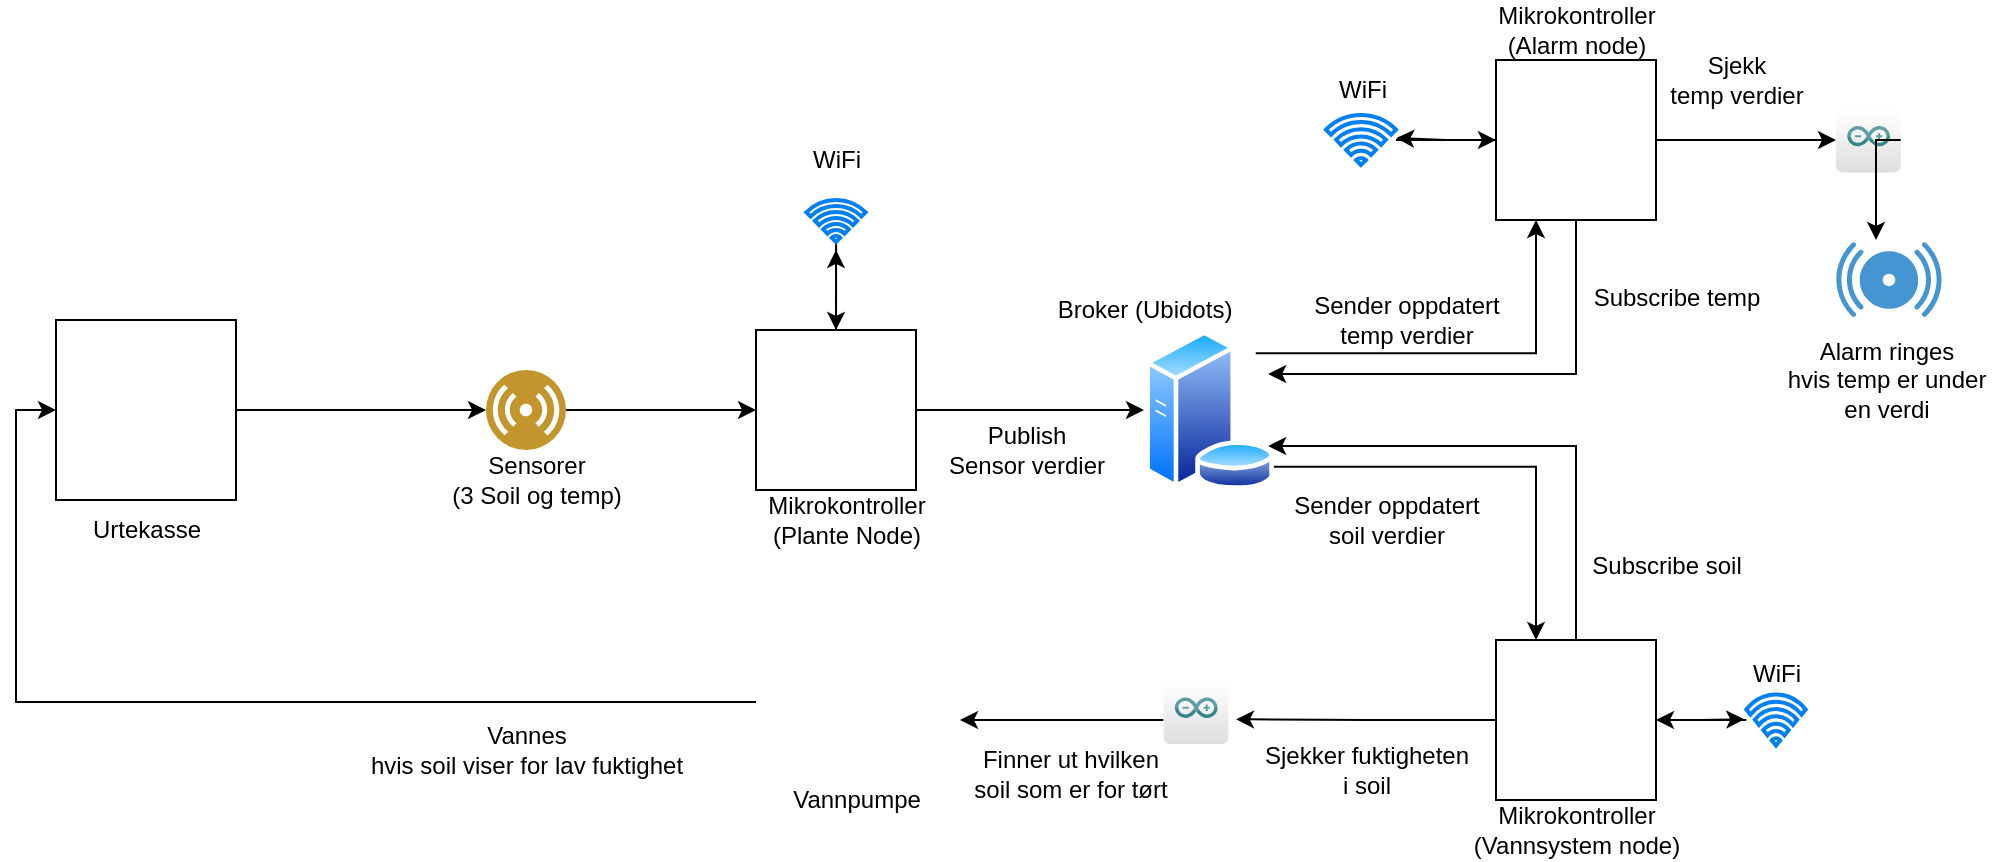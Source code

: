 <mxfile version="14.6.11" type="device" pages="4"><diagram id="KmBPRHHL-GDSbn6_yUrU" name="PlanteSystem"><mxGraphModel dx="3671" dy="1544" grid="1" gridSize="10" guides="1" tooltips="1" connect="1" arrows="1" fold="1" page="1" pageScale="1" pageWidth="827" pageHeight="1169" math="0" shadow="0"><root><mxCell id="0"/><mxCell id="1" parent="0"/><mxCell id="z3KkXSbSPeGB1m_JrrTV-22" style="edgeStyle=orthogonalEdgeStyle;rounded=0;orthogonalLoop=1;jettySize=auto;html=1;exitX=1;exitY=0.5;exitDx=0;exitDy=0;entryX=0;entryY=0.5;entryDx=0;entryDy=0;" parent="1" source="z3KkXSbSPeGB1m_JrrTV-1" target="z3KkXSbSPeGB1m_JrrTV-2" edge="1"><mxGeometry relative="1" as="geometry"/></mxCell><mxCell id="z3KkXSbSPeGB1m_JrrTV-1" value="" style="shape=image;html=1;verticalAlign=top;verticalLabelPosition=bottom;labelBackgroundColor=#ffffff;imageAspect=0;aspect=fixed;image=https://cdn0.iconfinder.com/data/icons/software-engineering-and-video-gaming/512/146_plant_grow_grown_success-128.png;imageBorder=default;" parent="1" vertex="1"><mxGeometry x="-130" y="270" width="90" height="90" as="geometry"/></mxCell><mxCell id="z3KkXSbSPeGB1m_JrrTV-70" style="edgeStyle=orthogonalEdgeStyle;rounded=0;orthogonalLoop=1;jettySize=auto;html=1;exitX=1;exitY=0.5;exitDx=0;exitDy=0;entryX=0;entryY=0.5;entryDx=0;entryDy=0;" parent="1" source="z3KkXSbSPeGB1m_JrrTV-2" target="z3KkXSbSPeGB1m_JrrTV-12" edge="1"><mxGeometry relative="1" as="geometry"><mxPoint x="193.8" y="315.059" as="targetPoint"/></mxGeometry></mxCell><mxCell id="z3KkXSbSPeGB1m_JrrTV-2" value="" style="aspect=fixed;perimeter=ellipsePerimeter;html=1;align=center;shadow=0;dashed=0;fontColor=#4277BB;labelBackgroundColor=#ffffff;fontSize=12;spacingTop=3;image;image=img/lib/ibm/users/sensor.svg;" parent="1" vertex="1"><mxGeometry x="85" y="295" width="40" height="40" as="geometry"/></mxCell><mxCell id="z3KkXSbSPeGB1m_JrrTV-10" value="Urtekasse" style="text;html=1;align=center;verticalAlign=middle;resizable=0;points=[];autosize=1;strokeColor=none;fillColor=none;" parent="1" vertex="1"><mxGeometry x="-120" y="365" width="70" height="20" as="geometry"/></mxCell><mxCell id="z3KkXSbSPeGB1m_JrrTV-11" value="&lt;div&gt;Sensorer&lt;/div&gt;&lt;div&gt;(3 Soil og temp)&lt;br&gt;&lt;/div&gt;" style="text;html=1;align=center;verticalAlign=middle;resizable=0;points=[];autosize=1;strokeColor=none;fillColor=none;" parent="1" vertex="1"><mxGeometry x="60" y="335" width="100" height="30" as="geometry"/></mxCell><mxCell id="z3KkXSbSPeGB1m_JrrTV-17" style="edgeStyle=orthogonalEdgeStyle;rounded=0;orthogonalLoop=1;jettySize=auto;html=1;exitX=1;exitY=0.5;exitDx=0;exitDy=0;entryX=0;entryY=0.5;entryDx=0;entryDy=0;" parent="1" source="z3KkXSbSPeGB1m_JrrTV-12" target="z3KkXSbSPeGB1m_JrrTV-28" edge="1"><mxGeometry relative="1" as="geometry"><mxPoint x="450" y="315" as="targetPoint"/></mxGeometry></mxCell><mxCell id="z3KkXSbSPeGB1m_JrrTV-24" style="edgeStyle=orthogonalEdgeStyle;rounded=0;orthogonalLoop=1;jettySize=auto;html=1;exitX=0.5;exitY=0;exitDx=0;exitDy=0;entryX=0.5;entryY=1.19;entryDx=0;entryDy=0;entryPerimeter=0;" parent="1" source="z3KkXSbSPeGB1m_JrrTV-12" target="z3KkXSbSPeGB1m_JrrTV-23" edge="1"><mxGeometry relative="1" as="geometry"/></mxCell><mxCell id="z3KkXSbSPeGB1m_JrrTV-12" value="" style="shape=image;html=1;verticalAlign=top;verticalLabelPosition=bottom;labelBackgroundColor=#ffffff;imageAspect=0;aspect=fixed;image=https://cdn2.iconfinder.com/data/icons/electronic-13/480/3-electronic-arduino-chipset-icon-2-128.png;imageBorder=default;" parent="1" vertex="1"><mxGeometry x="220" y="275" width="80" height="80" as="geometry"/></mxCell><mxCell id="z3KkXSbSPeGB1m_JrrTV-14" value="&lt;div&gt;Mikrokontroller&lt;br&gt;(Plante Node)&lt;br&gt;&lt;/div&gt;" style="text;html=1;align=center;verticalAlign=middle;resizable=0;points=[];autosize=1;strokeColor=none;fillColor=none;" parent="1" vertex="1"><mxGeometry x="220" y="355" width="90" height="30" as="geometry"/></mxCell><mxCell id="z3KkXSbSPeGB1m_JrrTV-16" value="Broker (Ubidots)" style="text;html=1;align=center;verticalAlign=middle;resizable=0;points=[];autosize=1;strokeColor=none;fillColor=none;" parent="1" vertex="1"><mxGeometry x="364" y="255" width="100" height="20" as="geometry"/></mxCell><mxCell id="z3KkXSbSPeGB1m_JrrTV-18" value="&lt;div&gt;Publish&lt;/div&gt;&lt;div&gt;Sensor verdier&lt;br&gt;&lt;/div&gt;" style="text;html=1;align=center;verticalAlign=middle;resizable=0;points=[];autosize=1;strokeColor=none;fillColor=none;" parent="1" vertex="1"><mxGeometry x="310" y="320" width="90" height="30" as="geometry"/></mxCell><mxCell id="z3KkXSbSPeGB1m_JrrTV-26" style="edgeStyle=orthogonalEdgeStyle;rounded=0;orthogonalLoop=1;jettySize=auto;html=1;entryX=0.5;entryY=0;entryDx=0;entryDy=0;" parent="1" source="z3KkXSbSPeGB1m_JrrTV-23" target="z3KkXSbSPeGB1m_JrrTV-12" edge="1"><mxGeometry relative="1" as="geometry"/></mxCell><mxCell id="z3KkXSbSPeGB1m_JrrTV-23" value="" style="html=1;verticalLabelPosition=bottom;align=center;labelBackgroundColor=#ffffff;verticalAlign=top;strokeWidth=2;strokeColor=#0080F0;shadow=0;dashed=0;shape=mxgraph.ios7.icons.wifi;pointerEvents=1" parent="1" vertex="1"><mxGeometry x="245.15" y="210" width="29.7" height="21" as="geometry"/></mxCell><mxCell id="z3KkXSbSPeGB1m_JrrTV-27" value="WiFi" style="text;html=1;align=center;verticalAlign=middle;resizable=0;points=[];autosize=1;strokeColor=none;fillColor=none;" parent="1" vertex="1"><mxGeometry x="240" y="180" width="40" height="20" as="geometry"/></mxCell><mxCell id="z3KkXSbSPeGB1m_JrrTV-59" style="edgeStyle=orthogonalEdgeStyle;rounded=0;orthogonalLoop=1;jettySize=auto;html=1;exitX=1;exitY=0;exitDx=0;exitDy=0;entryX=0.25;entryY=1;entryDx=0;entryDy=0;" parent="1" source="z3KkXSbSPeGB1m_JrrTV-28" target="z3KkXSbSPeGB1m_JrrTV-49" edge="1"><mxGeometry relative="1" as="geometry"/></mxCell><mxCell id="z3KkXSbSPeGB1m_JrrTV-60" style="edgeStyle=orthogonalEdgeStyle;rounded=0;orthogonalLoop=1;jettySize=auto;html=1;exitX=1;exitY=1;exitDx=0;exitDy=0;entryX=0.25;entryY=0;entryDx=0;entryDy=0;" parent="1" source="z3KkXSbSPeGB1m_JrrTV-28" target="z3KkXSbSPeGB1m_JrrTV-29" edge="1"><mxGeometry relative="1" as="geometry"/></mxCell><mxCell id="z3KkXSbSPeGB1m_JrrTV-28" value="" style="aspect=fixed;perimeter=ellipsePerimeter;html=1;align=center;shadow=0;dashed=0;spacingTop=3;image;image=img/lib/active_directory/database_server.svg;" parent="1" vertex="1"><mxGeometry x="414" y="275" width="65.6" height="80" as="geometry"/></mxCell><mxCell id="z3KkXSbSPeGB1m_JrrTV-55" style="edgeStyle=orthogonalEdgeStyle;rounded=0;orthogonalLoop=1;jettySize=auto;html=1;exitX=0.5;exitY=0;exitDx=0;exitDy=0;entryX=1;entryY=0.75;entryDx=0;entryDy=0;" parent="1" source="z3KkXSbSPeGB1m_JrrTV-29" target="z3KkXSbSPeGB1m_JrrTV-28" edge="1"><mxGeometry relative="1" as="geometry"><Array as="points"><mxPoint x="630" y="333"/></Array></mxGeometry></mxCell><mxCell id="z3KkXSbSPeGB1m_JrrTV-77" style="edgeStyle=orthogonalEdgeStyle;rounded=0;orthogonalLoop=1;jettySize=auto;html=1;exitX=0;exitY=0.5;exitDx=0;exitDy=0;" parent="1" source="z3KkXSbSPeGB1m_JrrTV-29" edge="1"><mxGeometry relative="1" as="geometry"><mxPoint x="460" y="469.647" as="targetPoint"/></mxGeometry></mxCell><mxCell id="z3KkXSbSPeGB1m_JrrTV-94" style="edgeStyle=orthogonalEdgeStyle;rounded=0;orthogonalLoop=1;jettySize=auto;html=1;exitX=1;exitY=0.5;exitDx=0;exitDy=0;entryX=-0.033;entryY=0.486;entryDx=0;entryDy=0;entryPerimeter=0;" parent="1" source="z3KkXSbSPeGB1m_JrrTV-29" target="z3KkXSbSPeGB1m_JrrTV-88" edge="1"><mxGeometry relative="1" as="geometry"/></mxCell><mxCell id="z3KkXSbSPeGB1m_JrrTV-29" value="" style="shape=image;html=1;verticalAlign=top;verticalLabelPosition=bottom;labelBackgroundColor=#ffffff;imageAspect=0;aspect=fixed;image=https://cdn2.iconfinder.com/data/icons/electronic-13/480/3-electronic-arduino-chipset-icon-2-128.png;imageBorder=default;" parent="1" vertex="1"><mxGeometry x="590" y="430" width="80" height="80" as="geometry"/></mxCell><mxCell id="z3KkXSbSPeGB1m_JrrTV-47" style="edgeStyle=orthogonalEdgeStyle;rounded=0;orthogonalLoop=1;jettySize=auto;html=1;exitX=0;exitY=0.5;exitDx=0;exitDy=0;entryX=0;entryY=0.5;entryDx=0;entryDy=0;" parent="1" source="z3KkXSbSPeGB1m_JrrTV-35" target="z3KkXSbSPeGB1m_JrrTV-1" edge="1"><mxGeometry relative="1" as="geometry"/></mxCell><mxCell id="z3KkXSbSPeGB1m_JrrTV-35" value="" style="shape=image;html=1;verticalAlign=top;verticalLabelPosition=bottom;labelBackgroundColor=#ffffff;imageAspect=0;aspect=fixed;image=https://cdn2.iconfinder.com/data/icons/circle-icons-1/64/water-128.png" parent="1" vertex="1"><mxGeometry x="220" y="440" width="42" height="42" as="geometry"/></mxCell><mxCell id="z3KkXSbSPeGB1m_JrrTV-40" value="&lt;div&gt;Mikrokontroller&lt;/div&gt;&lt;div&gt;(Vannsystem node)&lt;br&gt;&lt;/div&gt;" style="text;html=1;align=center;verticalAlign=middle;resizable=0;points=[];autosize=1;strokeColor=none;fillColor=none;" parent="1" vertex="1"><mxGeometry x="570" y="510" width="120" height="30" as="geometry"/></mxCell><mxCell id="z3KkXSbSPeGB1m_JrrTV-43" value="Vannpumpe" style="text;html=1;align=center;verticalAlign=middle;resizable=0;points=[];autosize=1;strokeColor=none;fillColor=none;" parent="1" vertex="1"><mxGeometry x="230" y="500" width="80" height="20" as="geometry"/></mxCell><mxCell id="z3KkXSbSPeGB1m_JrrTV-44" value="" style="shape=image;html=1;verticalAlign=top;verticalLabelPosition=bottom;labelBackgroundColor=#ffffff;imageAspect=0;aspect=fixed;image=https://cdn3.iconfinder.com/data/icons/energy-and-power-glyph-24-px/24/Filling_station_fuel_station_gas_station_petrol_pump_petrol_station-128.png" parent="1" vertex="1"><mxGeometry x="262" y="440" width="60" height="60" as="geometry"/></mxCell><mxCell id="z3KkXSbSPeGB1m_JrrTV-48" value="" style="shadow=0;dashed=0;html=1;strokeColor=none;fillColor=#4495D1;labelPosition=center;verticalLabelPosition=bottom;verticalAlign=top;align=center;outlineConnect=0;shape=mxgraph.veeam.2d.alarm;" parent="1" vertex="1"><mxGeometry x="760" y="231.0" width="52.8" height="37.6" as="geometry"/></mxCell><mxCell id="z3KkXSbSPeGB1m_JrrTV-52" style="edgeStyle=orthogonalEdgeStyle;rounded=0;orthogonalLoop=1;jettySize=auto;html=1;exitX=0.5;exitY=1;exitDx=0;exitDy=0;entryX=1;entryY=0.25;entryDx=0;entryDy=0;" parent="1" source="z3KkXSbSPeGB1m_JrrTV-49" target="z3KkXSbSPeGB1m_JrrTV-28" edge="1"><mxGeometry relative="1" as="geometry"><mxPoint x="630.588" y="300" as="targetPoint"/><Array as="points"><mxPoint x="630" y="297"/></Array></mxGeometry></mxCell><mxCell id="z3KkXSbSPeGB1m_JrrTV-72" style="edgeStyle=orthogonalEdgeStyle;rounded=0;orthogonalLoop=1;jettySize=auto;html=1;exitX=1;exitY=0.5;exitDx=0;exitDy=0;" parent="1" source="z3KkXSbSPeGB1m_JrrTV-49" target="z3KkXSbSPeGB1m_JrrTV-67" edge="1"><mxGeometry relative="1" as="geometry"/></mxCell><mxCell id="z3KkXSbSPeGB1m_JrrTV-92" style="edgeStyle=orthogonalEdgeStyle;rounded=0;orthogonalLoop=1;jettySize=auto;html=1;exitX=0;exitY=0.5;exitDx=0;exitDy=0;entryX=1.002;entryY=0.462;entryDx=0;entryDy=0;entryPerimeter=0;" parent="1" source="z3KkXSbSPeGB1m_JrrTV-49" target="z3KkXSbSPeGB1m_JrrTV-86" edge="1"><mxGeometry relative="1" as="geometry"/></mxCell><mxCell id="z3KkXSbSPeGB1m_JrrTV-49" value="" style="shape=image;html=1;verticalAlign=top;verticalLabelPosition=bottom;labelBackgroundColor=#ffffff;imageAspect=0;aspect=fixed;image=https://cdn2.iconfinder.com/data/icons/electronic-13/480/3-electronic-arduino-chipset-icon-2-128.png;imageBorder=default;" parent="1" vertex="1"><mxGeometry x="590" y="140" width="80" height="80" as="geometry"/></mxCell><mxCell id="z3KkXSbSPeGB1m_JrrTV-57" value="&lt;div&gt;Mikrokontroller&lt;/div&gt;&lt;div&gt;(Alarm node)&lt;/div&gt;" style="text;html=1;align=center;verticalAlign=middle;resizable=0;points=[];autosize=1;strokeColor=none;fillColor=none;" parent="1" vertex="1"><mxGeometry x="585" y="110" width="90" height="30" as="geometry"/></mxCell><mxCell id="z3KkXSbSPeGB1m_JrrTV-62" value="Subscribe temp" style="text;html=1;align=center;verticalAlign=middle;resizable=0;points=[];autosize=1;strokeColor=none;fillColor=none;" parent="1" vertex="1"><mxGeometry x="630" y="248.6" width="100" height="20" as="geometry"/></mxCell><mxCell id="z3KkXSbSPeGB1m_JrrTV-63" value="&lt;div&gt;Sender oppdatert&lt;/div&gt;&lt;div&gt;soil verdier&lt;br&gt;&lt;/div&gt;" style="text;html=1;align=center;verticalAlign=middle;resizable=0;points=[];autosize=1;strokeColor=none;fillColor=none;" parent="1" vertex="1"><mxGeometry x="480" y="355" width="110" height="30" as="geometry"/></mxCell><mxCell id="z3KkXSbSPeGB1m_JrrTV-64" value="&lt;div&gt;Sender oppdatert&lt;/div&gt;&lt;div&gt;temp verdier&lt;br&gt;&lt;/div&gt;" style="text;html=1;align=center;verticalAlign=middle;resizable=0;points=[];autosize=1;strokeColor=none;fillColor=none;" parent="1" vertex="1"><mxGeometry x="490" y="255" width="110" height="30" as="geometry"/></mxCell><mxCell id="z3KkXSbSPeGB1m_JrrTV-78" value="" style="edgeStyle=orthogonalEdgeStyle;rounded=0;orthogonalLoop=1;jettySize=auto;html=1;" parent="1" source="z3KkXSbSPeGB1m_JrrTV-66" target="z3KkXSbSPeGB1m_JrrTV-44" edge="1"><mxGeometry relative="1" as="geometry"><Array as="points"><mxPoint x="390" y="470"/><mxPoint x="390" y="470"/></Array></mxGeometry></mxCell><mxCell id="z3KkXSbSPeGB1m_JrrTV-66" value="" style="dashed=0;outlineConnect=0;html=1;align=center;labelPosition=center;verticalLabelPosition=bottom;verticalAlign=top;shape=mxgraph.webicons.arduino;gradientColor=#DFDEDE" parent="1" vertex="1"><mxGeometry x="423.8" y="449.6" width="32.4" height="32.4" as="geometry"/></mxCell><mxCell id="z3KkXSbSPeGB1m_JrrTV-67" value="" style="dashed=0;outlineConnect=0;html=1;align=center;labelPosition=center;verticalLabelPosition=bottom;verticalAlign=top;shape=mxgraph.webicons.arduino;gradientColor=#DFDEDE" parent="1" vertex="1"><mxGeometry x="760" y="163.8" width="32.4" height="32.4" as="geometry"/></mxCell><mxCell id="z3KkXSbSPeGB1m_JrrTV-73" value="" style="endArrow=classic;html=1;rounded=0;" parent="1" source="z3KkXSbSPeGB1m_JrrTV-67" edge="1"><mxGeometry width="50" height="50" relative="1" as="geometry"><mxPoint x="390" y="370" as="sourcePoint"/><mxPoint x="780" y="230" as="targetPoint"/><Array as="points"><mxPoint x="780" y="180"/></Array></mxGeometry></mxCell><mxCell id="z3KkXSbSPeGB1m_JrrTV-75" value="&lt;div&gt;Subscribe soil&lt;/div&gt;&lt;div&gt;&lt;br&gt;&lt;/div&gt;" style="text;html=1;align=center;verticalAlign=middle;resizable=0;points=[];autosize=1;strokeColor=none;fillColor=none;" parent="1" vertex="1"><mxGeometry x="630" y="385" width="90" height="30" as="geometry"/></mxCell><mxCell id="z3KkXSbSPeGB1m_JrrTV-79" value="&lt;div&gt;Sjekk &lt;br&gt;&lt;/div&gt;&lt;div&gt;temp verdier&lt;/div&gt;" style="text;html=1;align=center;verticalAlign=middle;resizable=0;points=[];autosize=1;strokeColor=none;fillColor=none;" parent="1" vertex="1"><mxGeometry x="670" y="135" width="80" height="30" as="geometry"/></mxCell><mxCell id="z3KkXSbSPeGB1m_JrrTV-80" value="&lt;div&gt;Alarm ringes&lt;/div&gt;&lt;div&gt;hvis temp er under &lt;br&gt;&lt;/div&gt;&lt;div&gt;en verdi&lt;br&gt;&lt;/div&gt;" style="text;html=1;align=center;verticalAlign=middle;resizable=0;points=[];autosize=1;strokeColor=none;fillColor=none;" parent="1" vertex="1"><mxGeometry x="730" y="275" width="110" height="50" as="geometry"/></mxCell><mxCell id="z3KkXSbSPeGB1m_JrrTV-81" value="&lt;div&gt;Sjekker fuktigheten &lt;br&gt;&lt;/div&gt;&lt;div&gt;i soil&lt;br&gt;&lt;/div&gt;" style="text;html=1;align=center;verticalAlign=middle;resizable=0;points=[];autosize=1;strokeColor=none;fillColor=none;" parent="1" vertex="1"><mxGeometry x="465" y="480" width="120" height="30" as="geometry"/></mxCell><mxCell id="z3KkXSbSPeGB1m_JrrTV-82" value="&lt;div&gt;Finner ut hvilken &lt;br&gt;&lt;/div&gt;&lt;div&gt;soil som er for tørt&lt;/div&gt;" style="text;html=1;align=center;verticalAlign=middle;resizable=0;points=[];autosize=1;strokeColor=none;fillColor=none;" parent="1" vertex="1"><mxGeometry x="322" y="482" width="110" height="30" as="geometry"/></mxCell><mxCell id="z3KkXSbSPeGB1m_JrrTV-84" value="&lt;div&gt;Vannes&lt;/div&gt;&lt;div&gt;hvis soil viser for lav fuktighet&lt;br&gt;&lt;/div&gt;" style="text;html=1;align=center;verticalAlign=middle;resizable=0;points=[];autosize=1;strokeColor=none;fillColor=none;" parent="1" vertex="1"><mxGeometry x="20" y="470" width="170" height="30" as="geometry"/></mxCell><mxCell id="z3KkXSbSPeGB1m_JrrTV-91" style="edgeStyle=orthogonalEdgeStyle;rounded=0;orthogonalLoop=1;jettySize=auto;html=1;entryX=0;entryY=0.5;entryDx=0;entryDy=0;" parent="1" source="z3KkXSbSPeGB1m_JrrTV-86" target="z3KkXSbSPeGB1m_JrrTV-49" edge="1"><mxGeometry relative="1" as="geometry"/></mxCell><mxCell id="z3KkXSbSPeGB1m_JrrTV-86" value="" style="html=1;verticalLabelPosition=bottom;align=center;labelBackgroundColor=#ffffff;verticalAlign=top;strokeWidth=2;strokeColor=#0080F0;shadow=0;dashed=0;shape=mxgraph.ios7.icons.wifi;pointerEvents=1" parent="1" vertex="1"><mxGeometry x="505" y="167.5" width="35" height="25" as="geometry"/></mxCell><mxCell id="z3KkXSbSPeGB1m_JrrTV-87" value="WiFi" style="text;html=1;align=center;verticalAlign=middle;resizable=0;points=[];autosize=1;strokeColor=none;fillColor=none;" parent="1" vertex="1"><mxGeometry x="502.5" y="145" width="40" height="20" as="geometry"/></mxCell><mxCell id="z3KkXSbSPeGB1m_JrrTV-93" style="edgeStyle=orthogonalEdgeStyle;rounded=0;orthogonalLoop=1;jettySize=auto;html=1;" parent="1" source="z3KkXSbSPeGB1m_JrrTV-88" target="z3KkXSbSPeGB1m_JrrTV-29" edge="1"><mxGeometry relative="1" as="geometry"/></mxCell><mxCell id="z3KkXSbSPeGB1m_JrrTV-88" value="" style="html=1;verticalLabelPosition=bottom;align=center;labelBackgroundColor=#ffffff;verticalAlign=top;strokeWidth=2;strokeColor=#0080F0;shadow=0;dashed=0;shape=mxgraph.ios7.icons.wifi;pointerEvents=1" parent="1" vertex="1"><mxGeometry x="715.15" y="457.25" width="29.7" height="25.5" as="geometry"/></mxCell><mxCell id="z3KkXSbSPeGB1m_JrrTV-89" value="WiFi" style="text;html=1;align=center;verticalAlign=middle;resizable=0;points=[];autosize=1;strokeColor=none;fillColor=none;" parent="1" vertex="1"><mxGeometry x="710" y="437.25" width="40" height="20" as="geometry"/></mxCell></root></mxGraphModel></diagram><diagram id="vMTLVm8C5xCchAKYAAy5" name="Plante flytskjema"><mxGraphModel dx="782" dy="323" grid="1" gridSize="10" guides="1" tooltips="1" connect="1" arrows="1" fold="1" page="1" pageScale="1" pageWidth="827" pageHeight="1169" math="0" shadow="0"><root><mxCell id="eJl2dtO98xIabGLvqayh-0"/><mxCell id="eJl2dtO98xIabGLvqayh-1" parent="eJl2dtO98xIabGLvqayh-0"/><mxCell id="Kcbxj6QC_yszsbwQ4qPE-5" style="edgeStyle=orthogonalEdgeStyle;rounded=0;orthogonalLoop=1;jettySize=auto;html=1;exitX=0;exitY=0.75;exitDx=0;exitDy=0;entryX=1;entryY=0.5;entryDx=0;entryDy=0;" parent="eJl2dtO98xIabGLvqayh-1" source="Kcbxj6QC_yszsbwQ4qPE-2" target="Kcbxj6QC_yszsbwQ4qPE-3" edge="1"><mxGeometry relative="1" as="geometry"/></mxCell><mxCell id="Kcbxj6QC_yszsbwQ4qPE-11" style="edgeStyle=orthogonalEdgeStyle;rounded=0;orthogonalLoop=1;jettySize=auto;html=1;exitX=1;exitY=0.75;exitDx=0;exitDy=0;entryX=0;entryY=0.5;entryDx=0;entryDy=0;" parent="eJl2dtO98xIabGLvqayh-1" source="Kcbxj6QC_yszsbwQ4qPE-2" target="Kcbxj6QC_yszsbwQ4qPE-10" edge="1"><mxGeometry relative="1" as="geometry"/></mxCell><mxCell id="Kcbxj6QC_yszsbwQ4qPE-2" value="Sjekker hvor mange ganger den har vært i deep sleep" style="rounded=1;whiteSpace=wrap;html=1;absoluteArcSize=1;arcSize=14;strokeWidth=2;fillColor=#dae8fc;strokeColor=#6c8ebf;" parent="eJl2dtO98xIabGLvqayh-1" vertex="1"><mxGeometry x="400" y="140" width="100" height="100" as="geometry"/></mxCell><mxCell id="Kcbxj6QC_yszsbwQ4qPE-6" style="edgeStyle=orthogonalEdgeStyle;rounded=0;orthogonalLoop=1;jettySize=auto;html=1;exitX=0.5;exitY=0;exitDx=0;exitDy=0;entryX=0.5;entryY=1;entryDx=0;entryDy=0;" parent="eJl2dtO98xIabGLvqayh-1" source="Kcbxj6QC_yszsbwQ4qPE-3" target="Kcbxj6QC_yszsbwQ4qPE-4" edge="1"><mxGeometry relative="1" as="geometry"/></mxCell><mxCell id="Kcbxj6QC_yszsbwQ4qPE-3" value="&lt;div&gt;Lagrer sensor&lt;/div&gt;&lt;div&gt;verdier i en array&lt;br&gt;&lt;/div&gt;" style="whiteSpace=wrap;html=1;fillColor=#f8cecc;strokeColor=#b85450;" parent="eJl2dtO98xIabGLvqayh-1" vertex="1"><mxGeometry x="100" y="180" width="120" height="70" as="geometry"/></mxCell><mxCell id="Kcbxj6QC_yszsbwQ4qPE-23" style="edgeStyle=orthogonalEdgeStyle;rounded=0;orthogonalLoop=1;jettySize=auto;html=1;exitX=1;exitY=0.5;exitDx=0;exitDy=0;entryX=0;entryY=0.5;entryDx=0;entryDy=0;" parent="eJl2dtO98xIabGLvqayh-1" source="Kcbxj6QC_yszsbwQ4qPE-4" target="Kcbxj6QC_yszsbwQ4qPE-22" edge="1"><mxGeometry relative="1" as="geometry"/></mxCell><mxCell id="Kcbxj6QC_yszsbwQ4qPE-4" value="+1 Deep sleep teller og&lt;br&gt;&lt;div&gt;går i deep sleep&lt;/div&gt;" style="whiteSpace=wrap;html=1;fillColor=#f8cecc;strokeColor=#b85450;" parent="eJl2dtO98xIabGLvqayh-1" vertex="1"><mxGeometry x="100" y="20" width="120" height="60" as="geometry"/></mxCell><mxCell id="Kcbxj6QC_yszsbwQ4qPE-7" value="Teller er under 10" style="text;html=1;align=center;verticalAlign=middle;resizable=0;points=[];autosize=1;strokeColor=none;fillColor=none;" parent="eJl2dtO98xIabGLvqayh-1" vertex="1"><mxGeometry x="250" y="185" width="110" height="20" as="geometry"/></mxCell><mxCell id="Kcbxj6QC_yszsbwQ4qPE-14" style="edgeStyle=orthogonalEdgeStyle;rounded=0;orthogonalLoop=1;jettySize=auto;html=1;exitX=1;exitY=0.5;exitDx=0;exitDy=0;entryX=0;entryY=0.5;entryDx=0;entryDy=0;" parent="eJl2dtO98xIabGLvqayh-1" source="Kcbxj6QC_yszsbwQ4qPE-10" target="Kcbxj6QC_yszsbwQ4qPE-13" edge="1"><mxGeometry relative="1" as="geometry"/></mxCell><mxCell id="Kcbxj6QC_yszsbwQ4qPE-10" value="Regner gjennomsnittet til hver sensor array" style="whiteSpace=wrap;html=1;fillColor=#d5e8d4;strokeColor=#82b366;" parent="eJl2dtO98xIabGLvqayh-1" vertex="1"><mxGeometry x="620" y="185" width="120" height="60" as="geometry"/></mxCell><mxCell id="Kcbxj6QC_yszsbwQ4qPE-12" value="Teller er lik 10" style="text;html=1;align=center;verticalAlign=middle;resizable=0;points=[];autosize=1;strokeColor=none;fillColor=none;" parent="eJl2dtO98xIabGLvqayh-1" vertex="1"><mxGeometry x="510" y="185" width="90" height="20" as="geometry"/></mxCell><mxCell id="Kcbxj6QC_yszsbwQ4qPE-17" style="edgeStyle=orthogonalEdgeStyle;rounded=0;orthogonalLoop=1;jettySize=auto;html=1;exitX=0.5;exitY=0;exitDx=0;exitDy=0;entryX=0.5;entryY=1;entryDx=0;entryDy=0;" parent="eJl2dtO98xIabGLvqayh-1" source="Kcbxj6QC_yszsbwQ4qPE-13" target="Kcbxj6QC_yszsbwQ4qPE-16" edge="1"><mxGeometry relative="1" as="geometry"/></mxCell><mxCell id="Kcbxj6QC_yszsbwQ4qPE-13" value="Kobler seg til Wifi og setter opp kommunikasjon med Ubidots Broker" style="whiteSpace=wrap;html=1;fillColor=#d5e8d4;strokeColor=#82b366;" parent="eJl2dtO98xIabGLvqayh-1" vertex="1"><mxGeometry x="810" y="185" width="120" height="60" as="geometry"/></mxCell><mxCell id="Kcbxj6QC_yszsbwQ4qPE-19" style="edgeStyle=orthogonalEdgeStyle;rounded=0;orthogonalLoop=1;jettySize=auto;html=1;exitX=0;exitY=0.5;exitDx=0;exitDy=0;entryX=1;entryY=0.5;entryDx=0;entryDy=0;" parent="eJl2dtO98xIabGLvqayh-1" source="Kcbxj6QC_yszsbwQ4qPE-16" target="Kcbxj6QC_yszsbwQ4qPE-18" edge="1"><mxGeometry relative="1" as="geometry"/></mxCell><mxCell id="Kcbxj6QC_yszsbwQ4qPE-16" value="&lt;div&gt;Publisher gjennomsnittet til hver sensor med tilhørende node og variabel navn&lt;/div&gt;" style="whiteSpace=wrap;html=1;fillColor=#d5e8d4;strokeColor=#82b366;" parent="eJl2dtO98xIabGLvqayh-1" vertex="1"><mxGeometry x="810" y="20" width="120" height="60" as="geometry"/></mxCell><mxCell id="Kcbxj6QC_yszsbwQ4qPE-24" style="edgeStyle=orthogonalEdgeStyle;rounded=0;orthogonalLoop=1;jettySize=auto;html=1;exitX=0;exitY=0.5;exitDx=0;exitDy=0;entryX=1;entryY=0.5;entryDx=0;entryDy=0;" parent="eJl2dtO98xIabGLvqayh-1" source="Kcbxj6QC_yszsbwQ4qPE-18" target="Kcbxj6QC_yszsbwQ4qPE-22" edge="1"><mxGeometry relative="1" as="geometry"/></mxCell><mxCell id="Kcbxj6QC_yszsbwQ4qPE-18" value="&lt;div&gt;Resetter teller til 0&lt;/div&gt;&lt;div&gt;og går til deep sleep&lt;br&gt;&lt;/div&gt;" style="whiteSpace=wrap;html=1;fillColor=#d5e8d4;strokeColor=#82b366;" parent="eJl2dtO98xIabGLvqayh-1" vertex="1"><mxGeometry x="630" y="20" width="120" height="60" as="geometry"/></mxCell><mxCell id="Kcbxj6QC_yszsbwQ4qPE-25" style="edgeStyle=orthogonalEdgeStyle;rounded=0;orthogonalLoop=1;jettySize=auto;html=1;exitX=0.5;exitY=1;exitDx=0;exitDy=0;entryX=0.5;entryY=0;entryDx=0;entryDy=0;" parent="eJl2dtO98xIabGLvqayh-1" source="Kcbxj6QC_yszsbwQ4qPE-22" target="Kcbxj6QC_yszsbwQ4qPE-2" edge="1"><mxGeometry relative="1" as="geometry"/></mxCell><mxCell id="Kcbxj6QC_yszsbwQ4qPE-22" value="&lt;div&gt;Starter opp plante overvåking&lt;/div&gt;" style="ellipse;whiteSpace=wrap;html=1;fillColor=#fff2cc;strokeColor=#d6b656;" parent="eJl2dtO98xIabGLvqayh-1" vertex="1"><mxGeometry x="390" y="20" width="120" height="60" as="geometry"/></mxCell><mxCell id="Y6McNNmslDDQWTpG_jHt-0" value="x minutter senere" style="text;html=1;align=center;verticalAlign=middle;resizable=0;points=[];autosize=1;strokeColor=none;fillColor=none;" parent="eJl2dtO98xIabGLvqayh-1" vertex="1"><mxGeometry x="515" y="20" width="110" height="20" as="geometry"/></mxCell><mxCell id="Y6McNNmslDDQWTpG_jHt-1" value="x minutter senere" style="text;html=1;align=center;verticalAlign=middle;resizable=0;points=[];autosize=1;strokeColor=none;fillColor=none;" parent="eJl2dtO98xIabGLvqayh-1" vertex="1"><mxGeometry x="250" y="20" width="110" height="20" as="geometry"/></mxCell></root></mxGraphModel></diagram><diagram id="aE6lu8Z6UrZLntmkYfRT" name="Vann flytskjema"><mxGraphModel dx="782" dy="323" grid="1" gridSize="10" guides="1" tooltips="1" connect="1" arrows="1" fold="1" page="1" pageScale="1" pageWidth="827" pageHeight="1169" math="0" shadow="0"><root><mxCell id="lLLPBk6U9Dqrc3YKcWzy-0"/><mxCell id="lLLPBk6U9Dqrc3YKcWzy-1" parent="lLLPBk6U9Dqrc3YKcWzy-0"/><mxCell id="pEReMpRN0aHKugGwszv0-6" style="edgeStyle=orthogonalEdgeStyle;rounded=0;orthogonalLoop=1;jettySize=auto;html=1;exitX=0.5;exitY=1;exitDx=0;exitDy=0;entryX=0.5;entryY=0;entryDx=0;entryDy=0;" parent="lLLPBk6U9Dqrc3YKcWzy-1" source="pEReMpRN0aHKugGwszv0-0" target="pEReMpRN0aHKugGwszv0-2" edge="1"><mxGeometry relative="1" as="geometry"/></mxCell><mxCell id="pEReMpRN0aHKugGwszv0-0" value="Kobler opp til WiFi og setter opp kommunikasjon med Ubidots Broker" style="whiteSpace=wrap;html=1;fillColor=#dae8fc;strokeColor=#6c8ebf;" parent="lLLPBk6U9Dqrc3YKcWzy-1" vertex="1"><mxGeometry x="225" y="50" width="150" height="70" as="geometry"/></mxCell><mxCell id="pEReMpRN0aHKugGwszv0-5" style="edgeStyle=orthogonalEdgeStyle;rounded=0;orthogonalLoop=1;jettySize=auto;html=1;exitX=0.5;exitY=1;exitDx=0;exitDy=0;entryX=0.5;entryY=0;entryDx=0;entryDy=0;" parent="lLLPBk6U9Dqrc3YKcWzy-1" source="pEReMpRN0aHKugGwszv0-2" target="pEReMpRN0aHKugGwszv0-3" edge="1"><mxGeometry relative="1" as="geometry"/></mxCell><mxCell id="pEReMpRN0aHKugGwszv0-2" value="Subscriber til Soil sensorer fra plante node" style="rounded=1;whiteSpace=wrap;html=1;fillColor=#dae8fc;strokeColor=#6c8ebf;" parent="lLLPBk6U9Dqrc3YKcWzy-1" vertex="1"><mxGeometry x="230" y="170" width="140" height="80" as="geometry"/></mxCell><mxCell id="pEReMpRN0aHKugGwszv0-11" value="" style="edgeStyle=orthogonalEdgeStyle;rounded=0;orthogonalLoop=1;jettySize=auto;html=1;" parent="lLLPBk6U9Dqrc3YKcWzy-1" source="pEReMpRN0aHKugGwszv0-3" target="pEReMpRN0aHKugGwszv0-10" edge="1"><mxGeometry relative="1" as="geometry"><Array as="points"><mxPoint x="500" y="345"/><mxPoint x="500" y="105"/></Array></mxGeometry></mxCell><mxCell id="pEReMpRN0aHKugGwszv0-35" style="edgeStyle=orthogonalEdgeStyle;rounded=0;orthogonalLoop=1;jettySize=auto;html=1;exitX=0;exitY=0.5;exitDx=0;exitDy=0;entryX=0.467;entryY=1;entryDx=0;entryDy=0;entryPerimeter=0;" parent="lLLPBk6U9Dqrc3YKcWzy-1" source="pEReMpRN0aHKugGwszv0-3" target="pEReMpRN0aHKugGwszv0-36" edge="1"><mxGeometry relative="1" as="geometry"><mxPoint x="90" y="260" as="targetPoint"/></mxGeometry></mxCell><mxCell id="pEReMpRN0aHKugGwszv0-3" value="&lt;div&gt;Venter til systemet kan gå i deep sleep&lt;br&gt;&lt;/div&gt;&lt;div&gt;&lt;br&gt;&lt;/div&gt;" style="rounded=1;whiteSpace=wrap;html=1;fillColor=#fff2cc;strokeColor=#d6b656;" parent="lLLPBk6U9Dqrc3YKcWzy-1" vertex="1"><mxGeometry x="230" y="310" width="140" height="70" as="geometry"/></mxCell><mxCell id="pEReMpRN0aHKugGwszv0-19" value="" style="edgeStyle=orthogonalEdgeStyle;rounded=0;orthogonalLoop=1;jettySize=auto;html=1;" parent="lLLPBk6U9Dqrc3YKcWzy-1" source="pEReMpRN0aHKugGwszv0-10" target="pEReMpRN0aHKugGwszv0-18" edge="1"><mxGeometry relative="1" as="geometry"/></mxCell><mxCell id="pEReMpRN0aHKugGwszv0-20" style="edgeStyle=orthogonalEdgeStyle;rounded=0;orthogonalLoop=1;jettySize=auto;html=1;exitX=0.5;exitY=1;exitDx=0;exitDy=0;entryX=0.5;entryY=1;entryDx=0;entryDy=0;" parent="lLLPBk6U9Dqrc3YKcWzy-1" source="pEReMpRN0aHKugGwszv0-10" target="pEReMpRN0aHKugGwszv0-3" edge="1"><mxGeometry relative="1" as="geometry"><mxPoint x="370.0" y="440" as="targetPoint"/><Array as="points"><mxPoint x="600" y="440"/><mxPoint x="300" y="440"/></Array></mxGeometry></mxCell><mxCell id="pEReMpRN0aHKugGwszv0-10" value="Sjekker om meldingen inneholder ordet soil" style="rounded=1;whiteSpace=wrap;html=1;fillColor=#d5e8d4;strokeColor=#82b366;" parent="lLLPBk6U9Dqrc3YKcWzy-1" vertex="1"><mxGeometry x="520" y="70" width="160" height="70" as="geometry"/></mxCell><mxCell id="pEReMpRN0aHKugGwszv0-29" style="edgeStyle=orthogonalEdgeStyle;rounded=0;orthogonalLoop=1;jettySize=auto;html=1;exitX=0.5;exitY=1;exitDx=0;exitDy=0;entryX=0.5;entryY=1;entryDx=0;entryDy=0;" parent="lLLPBk6U9Dqrc3YKcWzy-1" source="pEReMpRN0aHKugGwszv0-18" target="pEReMpRN0aHKugGwszv0-3" edge="1"><mxGeometry relative="1" as="geometry"><Array as="points"><mxPoint x="895" y="440"/><mxPoint x="300" y="440"/></Array></mxGeometry></mxCell><mxCell id="pEReMpRN0aHKugGwszv0-33" value="" style="edgeStyle=orthogonalEdgeStyle;rounded=0;orthogonalLoop=1;jettySize=auto;html=1;" parent="lLLPBk6U9Dqrc3YKcWzy-1" source="pEReMpRN0aHKugGwszv0-18" target="pEReMpRN0aHKugGwszv0-32" edge="1"><mxGeometry relative="1" as="geometry"/></mxCell><mxCell id="pEReMpRN0aHKugGwszv0-18" value="Sjekker spesifikt hvilken soil payload tilhører og sjekker om soil sensoren viser for lave verdier" style="whiteSpace=wrap;html=1;rounded=1;fillColor=#d5e8d4;strokeColor=#82b366;" parent="lLLPBk6U9Dqrc3YKcWzy-1" vertex="1"><mxGeometry x="820" y="62.5" width="150" height="85" as="geometry"/></mxCell><mxCell id="pEReMpRN0aHKugGwszv0-24" value="Timer settes" style="text;html=1;align=center;verticalAlign=middle;resizable=0;points=[];autosize=1;strokeColor=none;fillColor=none;" parent="lLLPBk6U9Dqrc3YKcWzy-1" vertex="1"><mxGeometry x="300" y="270" width="80" height="20" as="geometry"/></mxCell><mxCell id="pEReMpRN0aHKugGwszv0-25" value="Får melding fra Ubidots Broker" style="text;html=1;align=center;verticalAlign=middle;resizable=0;points=[];autosize=1;strokeColor=none;fillColor=none;" parent="lLLPBk6U9Dqrc3YKcWzy-1" vertex="1"><mxGeometry x="370" y="350" width="180" height="20" as="geometry"/></mxCell><mxCell id="pEReMpRN0aHKugGwszv0-26" value="Innholder ordet soil" style="text;html=1;align=center;verticalAlign=middle;resizable=0;points=[];autosize=1;strokeColor=none;fillColor=none;" parent="lLLPBk6U9Dqrc3YKcWzy-1" vertex="1"><mxGeometry x="690" y="75" width="120" height="20" as="geometry"/></mxCell><mxCell id="pEReMpRN0aHKugGwszv0-27" value="inneholder ikke ordet soil" style="text;html=1;align=center;verticalAlign=middle;resizable=0;points=[];autosize=1;strokeColor=none;fillColor=none;" parent="lLLPBk6U9Dqrc3YKcWzy-1" vertex="1"><mxGeometry x="600" y="280" width="150" height="20" as="geometry"/></mxCell><mxCell id="pEReMpRN0aHKugGwszv0-30" value="Ikke for lave verdier" style="text;html=1;align=center;verticalAlign=middle;resizable=0;points=[];autosize=1;strokeColor=none;fillColor=none;" parent="lLLPBk6U9Dqrc3YKcWzy-1" vertex="1"><mxGeometry x="900" y="280" width="120" height="20" as="geometry"/></mxCell><mxCell id="pEReMpRN0aHKugGwszv0-34" style="edgeStyle=orthogonalEdgeStyle;rounded=0;orthogonalLoop=1;jettySize=auto;html=1;exitX=0.5;exitY=1;exitDx=0;exitDy=0;entryX=0.5;entryY=1;entryDx=0;entryDy=0;" parent="lLLPBk6U9Dqrc3YKcWzy-1" source="pEReMpRN0aHKugGwszv0-32" target="pEReMpRN0aHKugGwszv0-3" edge="1"><mxGeometry relative="1" as="geometry"><Array as="points"><mxPoint x="1158" y="440"/><mxPoint x="300" y="440"/></Array></mxGeometry></mxCell><mxCell id="pEReMpRN0aHKugGwszv0-32" value="Slår på en simulering via tilhørende LED og Serie Monitor" style="whiteSpace=wrap;html=1;rounded=1;fillColor=#d5e8d4;strokeColor=#82b366;" parent="lLLPBk6U9Dqrc3YKcWzy-1" vertex="1"><mxGeometry x="1065" y="52.5" width="185" height="105" as="geometry"/></mxCell><mxCell id="pEReMpRN0aHKugGwszv0-37" style="edgeStyle=orthogonalEdgeStyle;rounded=0;orthogonalLoop=1;jettySize=auto;html=1;exitX=0.5;exitY=0;exitDx=0;exitDy=0;entryX=0;entryY=0.5;entryDx=0;entryDy=0;" parent="lLLPBk6U9Dqrc3YKcWzy-1" source="pEReMpRN0aHKugGwszv0-36" target="pEReMpRN0aHKugGwszv0-0" edge="1"><mxGeometry relative="1" as="geometry"/></mxCell><mxCell id="pEReMpRN0aHKugGwszv0-36" value="&lt;div&gt;Går i deep sleep &lt;br&gt;&lt;/div&gt;&lt;div&gt;i x antall minutter&lt;br&gt;&lt;/div&gt;" style="whiteSpace=wrap;html=1;fillColor=#f8cecc;strokeColor=#b85450;" parent="lLLPBk6U9Dqrc3YKcWzy-1" vertex="1"><mxGeometry x="20" y="170" width="150" height="82.5" as="geometry"/></mxCell><mxCell id="pEReMpRN0aHKugGwszv0-38" value="Våknes opp igjen" style="text;html=1;align=center;verticalAlign=middle;resizable=0;points=[];autosize=1;strokeColor=none;fillColor=none;" parent="lLLPBk6U9Dqrc3YKcWzy-1" vertex="1"><mxGeometry x="80" y="62.5" width="110" height="20" as="geometry"/></mxCell><mxCell id="pEReMpRN0aHKugGwszv0-39" value="Timer har gått ut" style="text;html=1;align=center;verticalAlign=middle;resizable=0;points=[];autosize=1;strokeColor=none;fillColor=none;" parent="lLLPBk6U9Dqrc3YKcWzy-1" vertex="1"><mxGeometry x="90" y="350" width="100" height="20" as="geometry"/></mxCell></root></mxGraphModel></diagram><diagram id="U-hwUZevENcBpjgwKvsw" name="Alarm flytskjema"><mxGraphModel dx="1185" dy="643" grid="1" gridSize="10" guides="1" tooltips="1" connect="1" arrows="1" fold="1" page="1" pageScale="1" pageWidth="827" pageHeight="1169" math="0" shadow="0"><root><mxCell id="VFaNeYzmCilrMKYACq4q-0"/><mxCell id="VFaNeYzmCilrMKYACq4q-1" parent="VFaNeYzmCilrMKYACq4q-0"/><mxCell id="jJPww79WVTG8yUFfm7eX-17" style="edgeStyle=orthogonalEdgeStyle;rounded=0;orthogonalLoop=1;jettySize=auto;html=1;exitX=0.5;exitY=1;exitDx=0;exitDy=0;entryX=0.5;entryY=0;entryDx=0;entryDy=0;" parent="VFaNeYzmCilrMKYACq4q-1" source="jJPww79WVTG8yUFfm7eX-0" target="jJPww79WVTG8yUFfm7eX-1" edge="1"><mxGeometry relative="1" as="geometry"/></mxCell><mxCell id="jJPww79WVTG8yUFfm7eX-0" value="Alarm systemet slås på" style="ellipse;whiteSpace=wrap;html=1;fillColor=#e1d5e7;strokeColor=#9673a6;" parent="VFaNeYzmCilrMKYACq4q-1" vertex="1"><mxGeometry x="270" y="80" width="120" height="60" as="geometry"/></mxCell><mxCell id="jJPww79WVTG8yUFfm7eX-16" style="edgeStyle=orthogonalEdgeStyle;rounded=0;orthogonalLoop=1;jettySize=auto;html=1;exitX=0.5;exitY=1;exitDx=0;exitDy=0;entryX=0.5;entryY=0;entryDx=0;entryDy=0;" parent="VFaNeYzmCilrMKYACq4q-1" source="jJPww79WVTG8yUFfm7eX-1" target="jJPww79WVTG8yUFfm7eX-2" edge="1"><mxGeometry relative="1" as="geometry"/></mxCell><mxCell id="jJPww79WVTG8yUFfm7eX-1" value="Kobler seg til WiFi og oppretter kommunikasjon med Ubidots Broker" style="rounded=1;whiteSpace=wrap;html=1;fillColor=#fff2cc;strokeColor=#d6b656;" parent="VFaNeYzmCilrMKYACq4q-1" vertex="1"><mxGeometry x="270" y="190" width="120" height="60" as="geometry"/></mxCell><mxCell id="jJPww79WVTG8yUFfm7eX-15" style="edgeStyle=orthogonalEdgeStyle;rounded=0;orthogonalLoop=1;jettySize=auto;html=1;exitX=0.5;exitY=1;exitDx=0;exitDy=0;entryX=0.5;entryY=0;entryDx=0;entryDy=0;" parent="VFaNeYzmCilrMKYACq4q-1" source="jJPww79WVTG8yUFfm7eX-2" target="jJPww79WVTG8yUFfm7eX-3" edge="1"><mxGeometry relative="1" as="geometry"/></mxCell><mxCell id="jJPww79WVTG8yUFfm7eX-2" value="Subscriber til Temperatur sensor fra Plante noden" style="rounded=1;whiteSpace=wrap;html=1;fillColor=#fff2cc;strokeColor=#d6b656;" parent="VFaNeYzmCilrMKYACq4q-1" vertex="1"><mxGeometry x="270" y="300" width="120" height="60" as="geometry"/></mxCell><mxCell id="jJPww79WVTG8yUFfm7eX-13" style="edgeStyle=orthogonalEdgeStyle;rounded=0;orthogonalLoop=1;jettySize=auto;html=1;exitX=0.5;exitY=1;exitDx=0;exitDy=0;entryX=0.5;entryY=0;entryDx=0;entryDy=0;" parent="VFaNeYzmCilrMKYACq4q-1" source="jJPww79WVTG8yUFfm7eX-3" target="jJPww79WVTG8yUFfm7eX-4" edge="1"><mxGeometry relative="1" as="geometry"><Array as="points"><mxPoint x="330" y="520"/><mxPoint x="330" y="520"/></Array></mxGeometry></mxCell><mxCell id="jJPww79WVTG8yUFfm7eX-3" value="Venter på melding fra Broker" style="rounded=1;whiteSpace=wrap;html=1;fillColor=#fff2cc;strokeColor=#d6b656;" parent="VFaNeYzmCilrMKYACq4q-1" vertex="1"><mxGeometry x="270" y="410" width="120" height="60" as="geometry"/></mxCell><mxCell id="dDUoyPVRGelT0TNBLPOa-7" style="edgeStyle=orthogonalEdgeStyle;rounded=0;orthogonalLoop=1;jettySize=auto;html=1;entryX=0;entryY=0.5;entryDx=0;entryDy=0;" edge="1" parent="VFaNeYzmCilrMKYACq4q-1" source="jJPww79WVTG8yUFfm7eX-4" target="jJPww79WVTG8yUFfm7eX-5"><mxGeometry relative="1" as="geometry"/></mxCell><mxCell id="dDUoyPVRGelT0TNBLPOa-13" style="edgeStyle=orthogonalEdgeStyle;rounded=0;orthogonalLoop=1;jettySize=auto;html=1;entryX=0;entryY=0.5;entryDx=0;entryDy=0;" edge="1" parent="VFaNeYzmCilrMKYACq4q-1" source="jJPww79WVTG8yUFfm7eX-4" target="jJPww79WVTG8yUFfm7eX-3"><mxGeometry relative="1" as="geometry"><mxPoint x="220" y="430.0" as="targetPoint"/><Array as="points"><mxPoint x="220" y="550"/><mxPoint x="220" y="440"/></Array></mxGeometry></mxCell><mxCell id="jJPww79WVTG8yUFfm7eX-4" value="Sjekker at temperaturen er under terskel verdi" style="rounded=1;whiteSpace=wrap;html=1;fillColor=#d5e8d4;strokeColor=#82b366;" parent="VFaNeYzmCilrMKYACq4q-1" vertex="1"><mxGeometry x="270" y="520" width="120" height="60" as="geometry"/></mxCell><mxCell id="dDUoyPVRGelT0TNBLPOa-6" style="edgeStyle=orthogonalEdgeStyle;rounded=0;orthogonalLoop=1;jettySize=auto;html=1;entryX=0.5;entryY=1;entryDx=0;entryDy=0;" edge="1" parent="VFaNeYzmCilrMKYACq4q-1" source="jJPww79WVTG8yUFfm7eX-5" target="dDUoyPVRGelT0TNBLPOa-4"><mxGeometry relative="1" as="geometry"><Array as="points"><mxPoint x="520" y="480"/><mxPoint x="520" y="480"/></Array></mxGeometry></mxCell><mxCell id="jJPww79WVTG8yUFfm7eX-5" value="Slår på alarmen&lt;br&gt;i 5 minutter" style="rounded=1;whiteSpace=wrap;html=1;fillColor=#f8cecc;strokeColor=#b85450;" parent="VFaNeYzmCilrMKYACq4q-1" vertex="1"><mxGeometry x="460" y="520" width="120" height="60" as="geometry"/></mxCell><mxCell id="jJPww79WVTG8yUFfm7eX-8" value="Verdien er lavere" style="text;html=1;align=center;verticalAlign=middle;resizable=0;points=[];autosize=1;strokeColor=none;fillColor=none;" parent="VFaNeYzmCilrMKYACq4q-1" vertex="1"><mxGeometry x="370" y="580" width="110" height="20" as="geometry"/></mxCell><mxCell id="jJPww79WVTG8yUFfm7eX-10" value="Verdien er høyere eller lik" style="text;html=1;align=center;verticalAlign=middle;resizable=0;points=[];autosize=1;strokeColor=none;fillColor=none;" parent="VFaNeYzmCilrMKYACq4q-1" vertex="1"><mxGeometry x="70" y="480" width="150" height="20" as="geometry"/></mxCell><mxCell id="jJPww79WVTG8yUFfm7eX-14" value="Får melding" style="text;html=1;align=center;verticalAlign=middle;resizable=0;points=[];autosize=1;strokeColor=none;fillColor=none;" parent="VFaNeYzmCilrMKYACq4q-1" vertex="1"><mxGeometry x="330" y="480" width="80" height="20" as="geometry"/></mxCell><mxCell id="dDUoyPVRGelT0TNBLPOa-9" style="edgeStyle=orthogonalEdgeStyle;rounded=0;orthogonalLoop=1;jettySize=auto;html=1;" edge="1" parent="VFaNeYzmCilrMKYACq4q-1" source="dDUoyPVRGelT0TNBLPOa-4" target="jJPww79WVTG8yUFfm7eX-3"><mxGeometry relative="1" as="geometry"/></mxCell><mxCell id="dDUoyPVRGelT0TNBLPOa-11" style="edgeStyle=orthogonalEdgeStyle;rounded=0;orthogonalLoop=1;jettySize=auto;html=1;entryX=0.5;entryY=1;entryDx=0;entryDy=0;" edge="1" parent="VFaNeYzmCilrMKYACq4q-1" source="dDUoyPVRGelT0TNBLPOa-4" target="dDUoyPVRGelT0TNBLPOa-10"><mxGeometry relative="1" as="geometry"/></mxCell><mxCell id="dDUoyPVRGelT0TNBLPOa-4" value="Skjekker om knapp&lt;br&gt;er påtrykket" style="rounded=1;whiteSpace=wrap;html=1;" vertex="1" parent="VFaNeYzmCilrMKYACq4q-1"><mxGeometry x="460" y="410" width="120" height="60" as="geometry"/></mxCell><mxCell id="dDUoyPVRGelT0TNBLPOa-12" style="edgeStyle=orthogonalEdgeStyle;rounded=0;orthogonalLoop=1;jettySize=auto;html=1;exitX=0;exitY=0.5;exitDx=0;exitDy=0;" edge="1" parent="VFaNeYzmCilrMKYACq4q-1" source="dDUoyPVRGelT0TNBLPOa-10"><mxGeometry relative="1" as="geometry"><mxPoint x="390" y="440" as="targetPoint"/><Array as="points"><mxPoint x="420" y="330"/><mxPoint x="420" y="440"/></Array></mxGeometry></mxCell><mxCell id="dDUoyPVRGelT0TNBLPOa-10" value="Slår av alarm" style="rounded=1;whiteSpace=wrap;html=1;" vertex="1" parent="VFaNeYzmCilrMKYACq4q-1"><mxGeometry x="460" y="300" width="120" height="60" as="geometry"/></mxCell><mxCell id="dDUoyPVRGelT0TNBLPOa-14" value="Ja" style="text;html=1;strokeColor=none;fillColor=none;align=center;verticalAlign=middle;whiteSpace=wrap;rounded=0;" vertex="1" parent="VFaNeYzmCilrMKYACq4q-1"><mxGeometry x="540" y="380" width="40" height="20" as="geometry"/></mxCell><mxCell id="dDUoyPVRGelT0TNBLPOa-15" value="Nei" style="text;html=1;strokeColor=none;fillColor=none;align=center;verticalAlign=middle;whiteSpace=wrap;rounded=0;" vertex="1" parent="VFaNeYzmCilrMKYACq4q-1"><mxGeometry x="410" y="460" width="40" height="20" as="geometry"/></mxCell></root></mxGraphModel></diagram></mxfile>